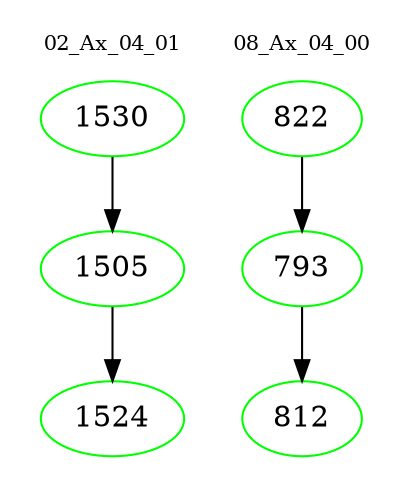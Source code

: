 digraph{
subgraph cluster_0 {
color = white
label = "02_Ax_04_01";
fontsize=10;
T0_1530 [label="1530", color="green"]
T0_1530 -> T0_1505 [color="black"]
T0_1505 [label="1505", color="green"]
T0_1505 -> T0_1524 [color="black"]
T0_1524 [label="1524", color="green"]
}
subgraph cluster_1 {
color = white
label = "08_Ax_04_00";
fontsize=10;
T1_822 [label="822", color="green"]
T1_822 -> T1_793 [color="black"]
T1_793 [label="793", color="green"]
T1_793 -> T1_812 [color="black"]
T1_812 [label="812", color="green"]
}
}
